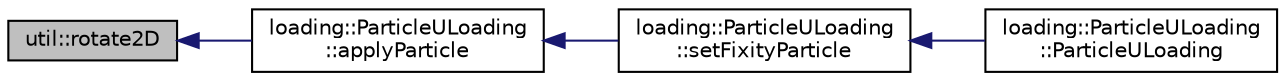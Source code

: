 digraph "util::rotate2D"
{
  edge [fontname="Helvetica",fontsize="10",labelfontname="Helvetica",labelfontsize="10"];
  node [fontname="Helvetica",fontsize="10",shape=record];
  rankdir="LR";
  Node620 [label="util::rotate2D",height=0.2,width=0.4,color="black", fillcolor="grey75", style="filled", fontcolor="black"];
  Node620 -> Node621 [dir="back",color="midnightblue",fontsize="10",style="solid",fontname="Helvetica"];
  Node621 [label="loading::ParticleULoading\l::applyParticle",height=0.2,width=0.4,color="black", fillcolor="white", style="filled",URL="$classloading_1_1ParticleULoading.html#a73a3cb3c8b70199eee0c6ee3f61ee125",tooltip="Applies displacement boundary condition. "];
  Node621 -> Node622 [dir="back",color="midnightblue",fontsize="10",style="solid",fontname="Helvetica"];
  Node622 [label="loading::ParticleULoading\l::setFixityParticle",height=0.2,width=0.4,color="black", fillcolor="white", style="filled",URL="$classloading_1_1ParticleULoading.html#adbf2c6ab75080fece4f4e5ce882eb584",tooltip="Applies displacement boundary condition. "];
  Node622 -> Node623 [dir="back",color="midnightblue",fontsize="10",style="solid",fontname="Helvetica"];
  Node623 [label="loading::ParticleULoading\l::ParticleULoading",height=0.2,width=0.4,color="black", fillcolor="white", style="filled",URL="$classloading_1_1ParticleULoading.html#a201f7ea41ac879c2f86a89f0bb06b421",tooltip="Constructor. "];
}
